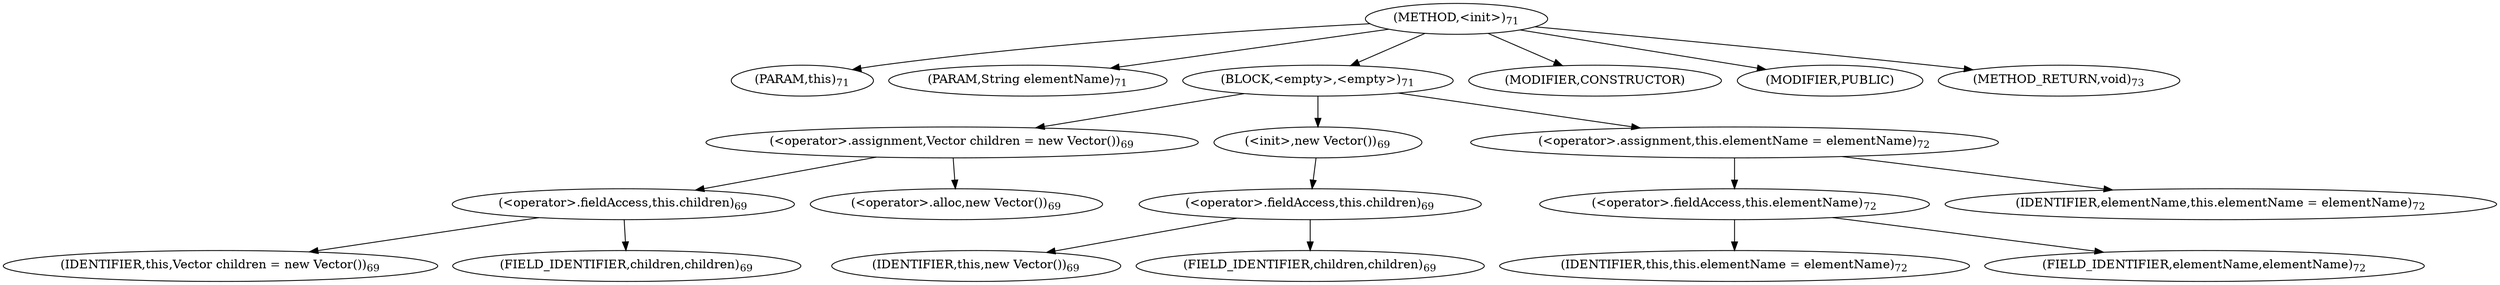 digraph "&lt;init&gt;" {  
"22" [label = <(METHOD,&lt;init&gt;)<SUB>71</SUB>> ]
"4" [label = <(PARAM,this)<SUB>71</SUB>> ]
"23" [label = <(PARAM,String elementName)<SUB>71</SUB>> ]
"24" [label = <(BLOCK,&lt;empty&gt;,&lt;empty&gt;)<SUB>71</SUB>> ]
"25" [label = <(&lt;operator&gt;.assignment,Vector children = new Vector())<SUB>69</SUB>> ]
"26" [label = <(&lt;operator&gt;.fieldAccess,this.children)<SUB>69</SUB>> ]
"27" [label = <(IDENTIFIER,this,Vector children = new Vector())<SUB>69</SUB>> ]
"28" [label = <(FIELD_IDENTIFIER,children,children)<SUB>69</SUB>> ]
"29" [label = <(&lt;operator&gt;.alloc,new Vector())<SUB>69</SUB>> ]
"30" [label = <(&lt;init&gt;,new Vector())<SUB>69</SUB>> ]
"31" [label = <(&lt;operator&gt;.fieldAccess,this.children)<SUB>69</SUB>> ]
"32" [label = <(IDENTIFIER,this,new Vector())<SUB>69</SUB>> ]
"33" [label = <(FIELD_IDENTIFIER,children,children)<SUB>69</SUB>> ]
"34" [label = <(&lt;operator&gt;.assignment,this.elementName = elementName)<SUB>72</SUB>> ]
"35" [label = <(&lt;operator&gt;.fieldAccess,this.elementName)<SUB>72</SUB>> ]
"3" [label = <(IDENTIFIER,this,this.elementName = elementName)<SUB>72</SUB>> ]
"36" [label = <(FIELD_IDENTIFIER,elementName,elementName)<SUB>72</SUB>> ]
"37" [label = <(IDENTIFIER,elementName,this.elementName = elementName)<SUB>72</SUB>> ]
"38" [label = <(MODIFIER,CONSTRUCTOR)> ]
"39" [label = <(MODIFIER,PUBLIC)> ]
"40" [label = <(METHOD_RETURN,void)<SUB>73</SUB>> ]
  "22" -> "4" 
  "22" -> "23" 
  "22" -> "24" 
  "22" -> "38" 
  "22" -> "39" 
  "22" -> "40" 
  "24" -> "25" 
  "24" -> "30" 
  "24" -> "34" 
  "25" -> "26" 
  "25" -> "29" 
  "26" -> "27" 
  "26" -> "28" 
  "30" -> "31" 
  "31" -> "32" 
  "31" -> "33" 
  "34" -> "35" 
  "34" -> "37" 
  "35" -> "3" 
  "35" -> "36" 
}
